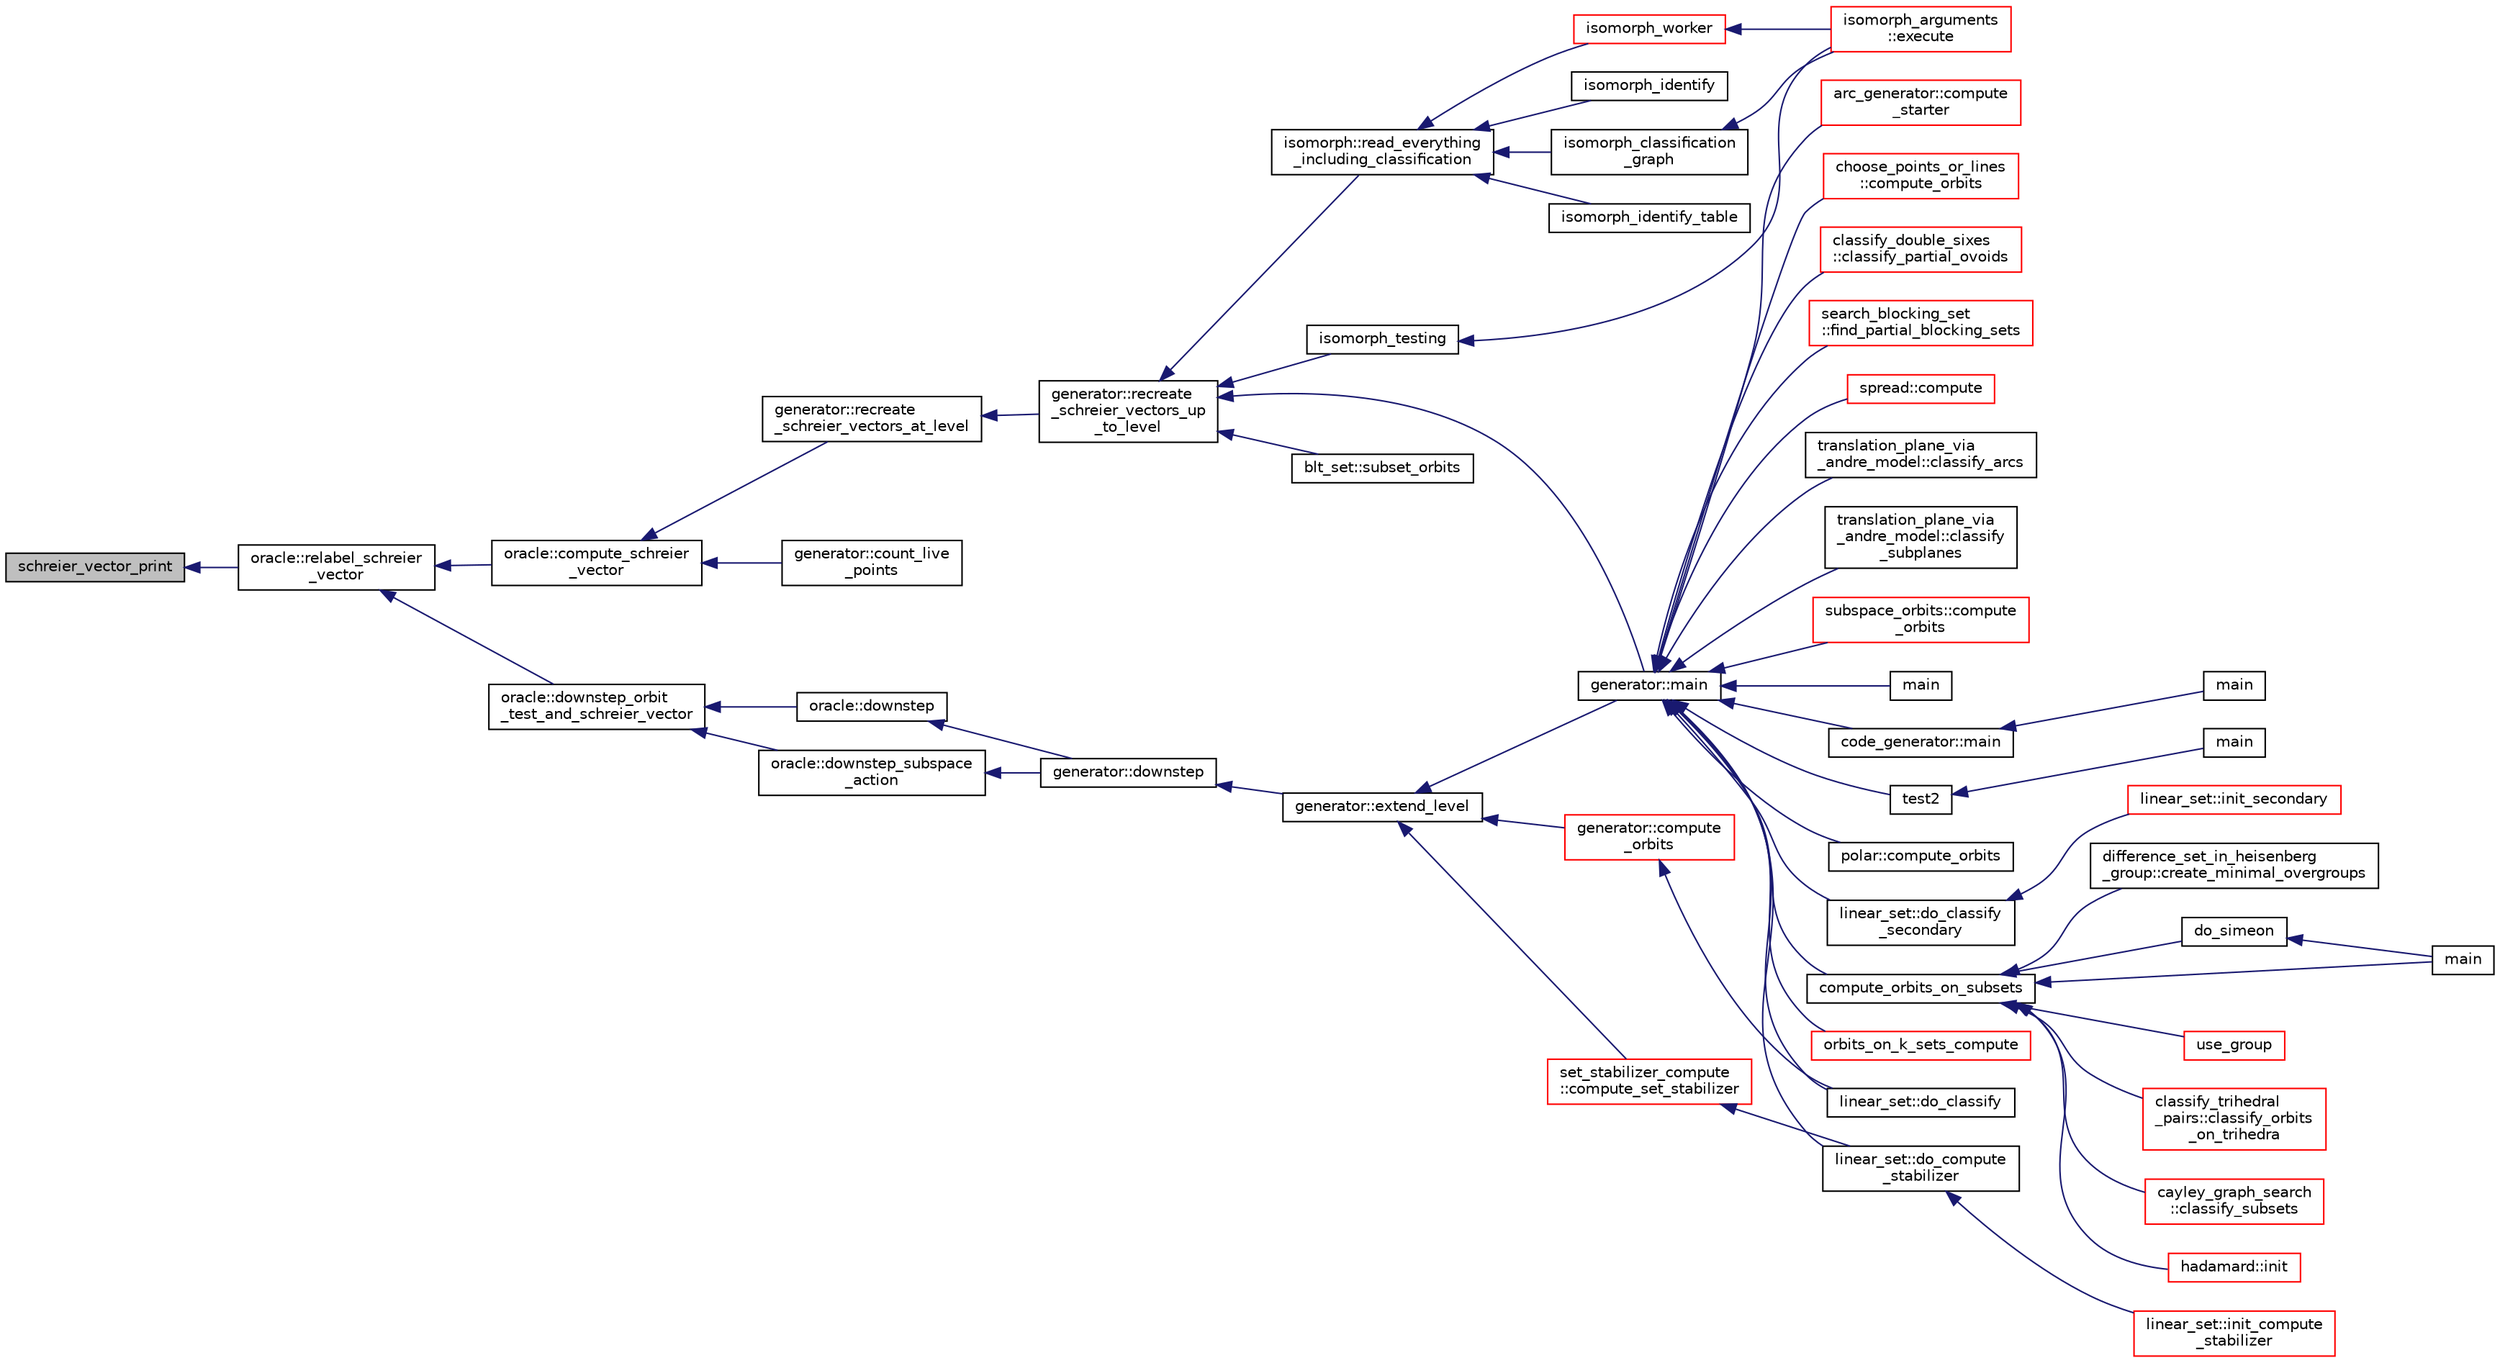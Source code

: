 digraph "schreier_vector_print"
{
  edge [fontname="Helvetica",fontsize="10",labelfontname="Helvetica",labelfontsize="10"];
  node [fontname="Helvetica",fontsize="10",shape=record];
  rankdir="LR";
  Node182 [label="schreier_vector_print",height=0.2,width=0.4,color="black", fillcolor="grey75", style="filled", fontcolor="black"];
  Node182 -> Node183 [dir="back",color="midnightblue",fontsize="10",style="solid",fontname="Helvetica"];
  Node183 [label="oracle::relabel_schreier\l_vector",height=0.2,width=0.4,color="black", fillcolor="white", style="filled",URL="$d7/da7/classoracle.html#ab19d660985a6f027045bd1eb12a388d1"];
  Node183 -> Node184 [dir="back",color="midnightblue",fontsize="10",style="solid",fontname="Helvetica"];
  Node184 [label="oracle::compute_schreier\l_vector",height=0.2,width=0.4,color="black", fillcolor="white", style="filled",URL="$d7/da7/classoracle.html#a1ba7d398b51ed70f89b5ea54adb7b089"];
  Node184 -> Node185 [dir="back",color="midnightblue",fontsize="10",style="solid",fontname="Helvetica"];
  Node185 [label="generator::recreate\l_schreier_vectors_at_level",height=0.2,width=0.4,color="black", fillcolor="white", style="filled",URL="$d7/d73/classgenerator.html#a7d190e196e7c9721c4135f40f01d922f"];
  Node185 -> Node186 [dir="back",color="midnightblue",fontsize="10",style="solid",fontname="Helvetica"];
  Node186 [label="generator::recreate\l_schreier_vectors_up\l_to_level",height=0.2,width=0.4,color="black", fillcolor="white", style="filled",URL="$d7/d73/classgenerator.html#a2ca7599e91bb012d41153aec95f081f7"];
  Node186 -> Node187 [dir="back",color="midnightblue",fontsize="10",style="solid",fontname="Helvetica"];
  Node187 [label="blt_set::subset_orbits",height=0.2,width=0.4,color="black", fillcolor="white", style="filled",URL="$d1/d3d/classblt__set.html#af8f79fc4346244acfa0e2c2d23c36993"];
  Node186 -> Node188 [dir="back",color="midnightblue",fontsize="10",style="solid",fontname="Helvetica"];
  Node188 [label="generator::main",height=0.2,width=0.4,color="black", fillcolor="white", style="filled",URL="$d7/d73/classgenerator.html#a01abff8e9f231bf0d82e2e8e0061f242"];
  Node188 -> Node189 [dir="back",color="midnightblue",fontsize="10",style="solid",fontname="Helvetica"];
  Node189 [label="main",height=0.2,width=0.4,color="black", fillcolor="white", style="filled",URL="$d2/d11/codes_8h.html#a217dbf8b442f20279ea00b898af96f52"];
  Node188 -> Node190 [dir="back",color="midnightblue",fontsize="10",style="solid",fontname="Helvetica"];
  Node190 [label="code_generator::main",height=0.2,width=0.4,color="black", fillcolor="white", style="filled",URL="$db/d37/classcode__generator.html#ab3cf3a306e4032c2b471ac95321c599f"];
  Node190 -> Node191 [dir="back",color="midnightblue",fontsize="10",style="solid",fontname="Helvetica"];
  Node191 [label="main",height=0.2,width=0.4,color="black", fillcolor="white", style="filled",URL="$d4/d4f/codes_8_c.html#a217dbf8b442f20279ea00b898af96f52"];
  Node188 -> Node192 [dir="back",color="midnightblue",fontsize="10",style="solid",fontname="Helvetica"];
  Node192 [label="test2",height=0.2,width=0.4,color="black", fillcolor="white", style="filled",URL="$d9/db0/factor__space_8_c.html#a39d73a812e5fd8f1bc111e948368cb10"];
  Node192 -> Node193 [dir="back",color="midnightblue",fontsize="10",style="solid",fontname="Helvetica"];
  Node193 [label="main",height=0.2,width=0.4,color="black", fillcolor="white", style="filled",URL="$d9/db0/factor__space_8_c.html#a3c04138a5bfe5d72780bb7e82a18e627"];
  Node188 -> Node194 [dir="back",color="midnightblue",fontsize="10",style="solid",fontname="Helvetica"];
  Node194 [label="polar::compute_orbits",height=0.2,width=0.4,color="black", fillcolor="white", style="filled",URL="$da/d1c/classpolar.html#ac4c3c4f95d14c74ff4a3ec3f3479a1da"];
  Node188 -> Node195 [dir="back",color="midnightblue",fontsize="10",style="solid",fontname="Helvetica"];
  Node195 [label="linear_set::do_classify",height=0.2,width=0.4,color="black", fillcolor="white", style="filled",URL="$dd/d86/classlinear__set.html#a3eb2dbce7fa8b71901dfc12f288ddd0c"];
  Node188 -> Node196 [dir="back",color="midnightblue",fontsize="10",style="solid",fontname="Helvetica"];
  Node196 [label="linear_set::do_classify\l_secondary",height=0.2,width=0.4,color="black", fillcolor="white", style="filled",URL="$dd/d86/classlinear__set.html#a47eb7f9995f3343abd3bdfbf9a9a9162"];
  Node196 -> Node197 [dir="back",color="midnightblue",fontsize="10",style="solid",fontname="Helvetica"];
  Node197 [label="linear_set::init_secondary",height=0.2,width=0.4,color="red", fillcolor="white", style="filled",URL="$dd/d86/classlinear__set.html#a7bf8cd7805559b5762921687a7c1ed97"];
  Node188 -> Node199 [dir="back",color="midnightblue",fontsize="10",style="solid",fontname="Helvetica"];
  Node199 [label="linear_set::do_compute\l_stabilizer",height=0.2,width=0.4,color="black", fillcolor="white", style="filled",URL="$dd/d86/classlinear__set.html#ae8f58ded28fb5370f4459cca42b7463b"];
  Node199 -> Node200 [dir="back",color="midnightblue",fontsize="10",style="solid",fontname="Helvetica"];
  Node200 [label="linear_set::init_compute\l_stabilizer",height=0.2,width=0.4,color="red", fillcolor="white", style="filled",URL="$dd/d86/classlinear__set.html#a0cc3eaec1896fdc977b62e94623b055b"];
  Node188 -> Node202 [dir="back",color="midnightblue",fontsize="10",style="solid",fontname="Helvetica"];
  Node202 [label="compute_orbits_on_subsets",height=0.2,width=0.4,color="black", fillcolor="white", style="filled",URL="$d3/d35/snakes__and__ladders__global_8_c.html#af33697aede0480110b1227f727252637"];
  Node202 -> Node203 [dir="back",color="midnightblue",fontsize="10",style="solid",fontname="Helvetica"];
  Node203 [label="cayley_graph_search\l::classify_subsets",height=0.2,width=0.4,color="red", fillcolor="white", style="filled",URL="$de/dae/classcayley__graph__search.html#a4cf8a90752e018a281481ac80ad52c4b"];
  Node202 -> Node206 [dir="back",color="midnightblue",fontsize="10",style="solid",fontname="Helvetica"];
  Node206 [label="hadamard::init",height=0.2,width=0.4,color="red", fillcolor="white", style="filled",URL="$d7/dbb/classhadamard.html#a16af359850b8bdd0d2a73e260d496c33"];
  Node202 -> Node208 [dir="back",color="midnightblue",fontsize="10",style="solid",fontname="Helvetica"];
  Node208 [label="difference_set_in_heisenberg\l_group::create_minimal_overgroups",height=0.2,width=0.4,color="black", fillcolor="white", style="filled",URL="$de/d8a/classdifference__set__in__heisenberg__group.html#a9bde5ad5da3ebaebf98fbfd3e8110b79"];
  Node202 -> Node209 [dir="back",color="midnightblue",fontsize="10",style="solid",fontname="Helvetica"];
  Node209 [label="main",height=0.2,width=0.4,color="black", fillcolor="white", style="filled",URL="$d5/d13/simeon_8_c.html#ae66f6b31b5ad750f1fe042a706a4e3d4"];
  Node202 -> Node210 [dir="back",color="midnightblue",fontsize="10",style="solid",fontname="Helvetica"];
  Node210 [label="do_simeon",height=0.2,width=0.4,color="black", fillcolor="white", style="filled",URL="$d5/d13/simeon_8_c.html#a36cf3f9cb484fa44da7a7dfcbe9385d0"];
  Node210 -> Node209 [dir="back",color="midnightblue",fontsize="10",style="solid",fontname="Helvetica"];
  Node202 -> Node211 [dir="back",color="midnightblue",fontsize="10",style="solid",fontname="Helvetica"];
  Node211 [label="use_group",height=0.2,width=0.4,color="red", fillcolor="white", style="filled",URL="$d9/d9f/all__cliques_8_c.html#aba62531e97173264c39afe2c7857af31"];
  Node202 -> Node213 [dir="back",color="midnightblue",fontsize="10",style="solid",fontname="Helvetica"];
  Node213 [label="classify_trihedral\l_pairs::classify_orbits\l_on_trihedra",height=0.2,width=0.4,color="red", fillcolor="white", style="filled",URL="$d1/d21/classclassify__trihedral__pairs.html#a99625621bfba4bb65b3d60304b306539"];
  Node188 -> Node220 [dir="back",color="midnightblue",fontsize="10",style="solid",fontname="Helvetica"];
  Node220 [label="orbits_on_k_sets_compute",height=0.2,width=0.4,color="red", fillcolor="white", style="filled",URL="$d3/d35/snakes__and__ladders__global_8_c.html#a96743526b15703539d544499276aaa71"];
  Node188 -> Node230 [dir="back",color="midnightblue",fontsize="10",style="solid",fontname="Helvetica"];
  Node230 [label="arc_generator::compute\l_starter",height=0.2,width=0.4,color="red", fillcolor="white", style="filled",URL="$d4/d21/classarc__generator.html#aad1dcec3a1c302e743d574bd1ac857d9"];
  Node188 -> Node235 [dir="back",color="midnightblue",fontsize="10",style="solid",fontname="Helvetica"];
  Node235 [label="choose_points_or_lines\l::compute_orbits",height=0.2,width=0.4,color="red", fillcolor="white", style="filled",URL="$d6/d75/classchoose__points__or__lines.html#adc353e2d41dc8a39563322c8cdd85f61"];
  Node188 -> Node237 [dir="back",color="midnightblue",fontsize="10",style="solid",fontname="Helvetica"];
  Node237 [label="classify_double_sixes\l::classify_partial_ovoids",height=0.2,width=0.4,color="red", fillcolor="white", style="filled",URL="$dd/d23/classclassify__double__sixes.html#a2253fca143a0e8a3e39655eb05668ae9"];
  Node188 -> Node239 [dir="back",color="midnightblue",fontsize="10",style="solid",fontname="Helvetica"];
  Node239 [label="search_blocking_set\l::find_partial_blocking_sets",height=0.2,width=0.4,color="red", fillcolor="white", style="filled",URL="$dc/d36/classsearch__blocking__set.html#ad3fdb3d356db75a02c406bc9d4e9e9b6"];
  Node188 -> Node241 [dir="back",color="midnightblue",fontsize="10",style="solid",fontname="Helvetica"];
  Node241 [label="spread::compute",height=0.2,width=0.4,color="red", fillcolor="white", style="filled",URL="$da/dc1/classspread.html#a9674466d3e03b8dad79882299c638a21"];
  Node188 -> Node243 [dir="back",color="midnightblue",fontsize="10",style="solid",fontname="Helvetica"];
  Node243 [label="translation_plane_via\l_andre_model::classify_arcs",height=0.2,width=0.4,color="black", fillcolor="white", style="filled",URL="$d1/dcc/classtranslation__plane__via__andre__model.html#ac8f002e812a8b152d41e806688601c5e"];
  Node188 -> Node244 [dir="back",color="midnightblue",fontsize="10",style="solid",fontname="Helvetica"];
  Node244 [label="translation_plane_via\l_andre_model::classify\l_subplanes",height=0.2,width=0.4,color="black", fillcolor="white", style="filled",URL="$d1/dcc/classtranslation__plane__via__andre__model.html#a794fefa95f0a7f7b887133375988ee55"];
  Node188 -> Node245 [dir="back",color="midnightblue",fontsize="10",style="solid",fontname="Helvetica"];
  Node245 [label="subspace_orbits::compute\l_orbits",height=0.2,width=0.4,color="red", fillcolor="white", style="filled",URL="$d2/d9f/classsubspace__orbits.html#a2778f8d49cde1675de1ef6acfe180b63"];
  Node186 -> Node247 [dir="back",color="midnightblue",fontsize="10",style="solid",fontname="Helvetica"];
  Node247 [label="isomorph::read_everything\l_including_classification",height=0.2,width=0.4,color="black", fillcolor="white", style="filled",URL="$d3/d5f/classisomorph.html#aa6a56e4522d3133a6ea65c9ac6de3924"];
  Node247 -> Node248 [dir="back",color="midnightblue",fontsize="10",style="solid",fontname="Helvetica"];
  Node248 [label="isomorph_classification\l_graph",height=0.2,width=0.4,color="black", fillcolor="white", style="filled",URL="$d4/d7e/isomorph__global_8_c.html#a027e803e6cab7af4c400a71663bf4715"];
  Node248 -> Node227 [dir="back",color="midnightblue",fontsize="10",style="solid",fontname="Helvetica"];
  Node227 [label="isomorph_arguments\l::execute",height=0.2,width=0.4,color="red", fillcolor="white", style="filled",URL="$d5/de4/classisomorph__arguments.html#aa85e472d14906abdd5672dc66027583e"];
  Node247 -> Node249 [dir="back",color="midnightblue",fontsize="10",style="solid",fontname="Helvetica"];
  Node249 [label="isomorph_identify",height=0.2,width=0.4,color="black", fillcolor="white", style="filled",URL="$d4/d7e/isomorph__global_8_c.html#aa0fe57c73d5668eee10a6022ada7f6a3"];
  Node247 -> Node250 [dir="back",color="midnightblue",fontsize="10",style="solid",fontname="Helvetica"];
  Node250 [label="isomorph_identify_table",height=0.2,width=0.4,color="black", fillcolor="white", style="filled",URL="$d4/d7e/isomorph__global_8_c.html#a9fd19ea945561cf2a6bb5c72dd4b1cb2"];
  Node247 -> Node251 [dir="back",color="midnightblue",fontsize="10",style="solid",fontname="Helvetica"];
  Node251 [label="isomorph_worker",height=0.2,width=0.4,color="red", fillcolor="white", style="filled",URL="$d4/d7e/isomorph__global_8_c.html#ace3bb6ec719b02a35534309d4d3fe99a"];
  Node251 -> Node227 [dir="back",color="midnightblue",fontsize="10",style="solid",fontname="Helvetica"];
  Node186 -> Node252 [dir="back",color="midnightblue",fontsize="10",style="solid",fontname="Helvetica"];
  Node252 [label="isomorph_testing",height=0.2,width=0.4,color="black", fillcolor="white", style="filled",URL="$d4/d7e/isomorph__global_8_c.html#a5a73cbe9f89c4727f086482ee2d238f9"];
  Node252 -> Node227 [dir="back",color="midnightblue",fontsize="10",style="solid",fontname="Helvetica"];
  Node184 -> Node253 [dir="back",color="midnightblue",fontsize="10",style="solid",fontname="Helvetica"];
  Node253 [label="generator::count_live\l_points",height=0.2,width=0.4,color="black", fillcolor="white", style="filled",URL="$d7/d73/classgenerator.html#a69c137b9ff2a32106eaaee315dee28ce"];
  Node183 -> Node254 [dir="back",color="midnightblue",fontsize="10",style="solid",fontname="Helvetica"];
  Node254 [label="oracle::downstep_orbit\l_test_and_schreier_vector",height=0.2,width=0.4,color="black", fillcolor="white", style="filled",URL="$d7/da7/classoracle.html#a140c3df3ca2f645e364b5cd644c088ab"];
  Node254 -> Node255 [dir="back",color="midnightblue",fontsize="10",style="solid",fontname="Helvetica"];
  Node255 [label="oracle::downstep",height=0.2,width=0.4,color="black", fillcolor="white", style="filled",URL="$d7/da7/classoracle.html#a4fbc6710b45e5af5c2fb5bc3aa6d3bb1"];
  Node255 -> Node256 [dir="back",color="midnightblue",fontsize="10",style="solid",fontname="Helvetica"];
  Node256 [label="generator::downstep",height=0.2,width=0.4,color="black", fillcolor="white", style="filled",URL="$d7/d73/classgenerator.html#ad90bc284af0b5f5beae960a0bd7a5b43"];
  Node256 -> Node257 [dir="back",color="midnightblue",fontsize="10",style="solid",fontname="Helvetica"];
  Node257 [label="generator::extend_level",height=0.2,width=0.4,color="black", fillcolor="white", style="filled",URL="$d7/d73/classgenerator.html#a91b84d80ccec0cd2136bc221c30e0f8e"];
  Node257 -> Node258 [dir="back",color="midnightblue",fontsize="10",style="solid",fontname="Helvetica"];
  Node258 [label="set_stabilizer_compute\l::compute_set_stabilizer",height=0.2,width=0.4,color="red", fillcolor="white", style="filled",URL="$d8/dc6/classset__stabilizer__compute.html#ad4f92074322e98c7cd0ed5d4f8486b76"];
  Node258 -> Node199 [dir="back",color="midnightblue",fontsize="10",style="solid",fontname="Helvetica"];
  Node257 -> Node263 [dir="back",color="midnightblue",fontsize="10",style="solid",fontname="Helvetica"];
  Node263 [label="generator::compute\l_orbits",height=0.2,width=0.4,color="red", fillcolor="white", style="filled",URL="$d7/d73/classgenerator.html#a23989bc20ecaaed39c4119c758367f40"];
  Node263 -> Node195 [dir="back",color="midnightblue",fontsize="10",style="solid",fontname="Helvetica"];
  Node257 -> Node188 [dir="back",color="midnightblue",fontsize="10",style="solid",fontname="Helvetica"];
  Node254 -> Node265 [dir="back",color="midnightblue",fontsize="10",style="solid",fontname="Helvetica"];
  Node265 [label="oracle::downstep_subspace\l_action",height=0.2,width=0.4,color="black", fillcolor="white", style="filled",URL="$d7/da7/classoracle.html#a26f568b84b1ca2c24f619278ac88c407"];
  Node265 -> Node256 [dir="back",color="midnightblue",fontsize="10",style="solid",fontname="Helvetica"];
}
